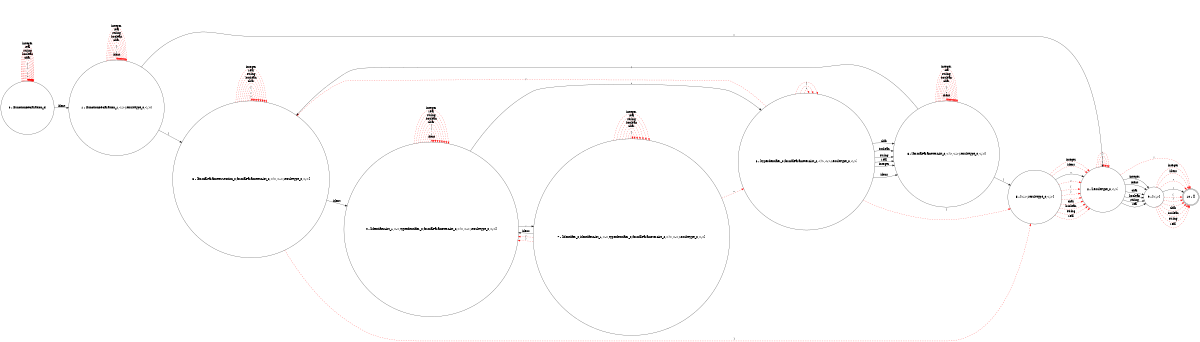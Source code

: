 digraph {
rankdir=LR;
size="8,5";
node [shape = circle, color = black];
0 [label="0 - [functionDeclaration_0]"];
1 [label="1 - [functionDeclaration_1,<:>,resultType_0,<;>]"];
2 [label="2 - [resultType_0,<;>]"];
3 [label="3 - [formalParameterSection_0,formalParameterList_2,<)>,<:>,resultType_0,<;>]"];
4 [label="4 - [identifierList_1,<:>,typeIdentifier_0,formalParameterList_2,<)>,<:>,resultType_0,<;>]"];
5 [label="5 - [<:>,resultType_0,<;>]"];
6 [label="6 - [typeIdentifier_0,formalParameterList_2,<)>,<:>,resultType_0,<;>]"];
7 [label="7 - [identifier_0,identifierList_1,<:>,typeIdentifier_0,formalParameterList_2,<)>,<:>,resultType_0,<;>]"];
8 [label="8 - [formalParameterList_2,<)>,<:>,resultType_0,<;>]"];
9 [label="9 - [<;>]"];
node [shape = doublecircle];
10 [label="10 - []"];
0 -> 1 [ label = "ident", color = "black" ];
0 -> 0 [ label = ":", color = "red", style = dashed ];
0 -> 0 [ label = ";", color = "red", style = dashed ];
0 -> 0 [ label = "(", color = "red", style = dashed ];
0 -> 0 [ label = ")", color = "red", style = dashed ];
0 -> 0 [ label = ",", color = "red", style = dashed ];
0 -> 0 [ label = "char", color = "red", style = dashed ];
0 -> 0 [ label = "boolean", color = "red", style = dashed ];
0 -> 0 [ label = "string", color = "red", style = dashed ];
0 -> 0 [ label = "real", color = "red", style = dashed ];
0 -> 0 [ label = "integer", color = "red", style = dashed ];
1 -> 1 [ label = "ident", color = "red", style = dashed ];
1 -> 2 [ label = ":", color = "black" ];
1 -> 1 [ label = ";", color = "red", style = dashed ];
1 -> 3 [ label = "(", color = "black" ];
1 -> 1 [ label = ")", color = "red", style = dashed ];
1 -> 1 [ label = ",", color = "red", style = dashed ];
1 -> 1 [ label = "char", color = "red", style = dashed ];
1 -> 1 [ label = "boolean", color = "red", style = dashed ];
1 -> 1 [ label = "string", color = "red", style = dashed ];
1 -> 1 [ label = "real", color = "red", style = dashed ];
1 -> 1 [ label = "integer", color = "red", style = dashed ];
2 -> 9 [ label = "ident", color = "black" ];
2 -> 2 [ label = ":", color = "red", style = dashed ];
2 -> 10 [ label = ";", color = "red", style = dashed ];
2 -> 2 [ label = "(", color = "red", style = dashed ];
2 -> 2 [ label = ")", color = "red", style = dashed ];
2 -> 2 [ label = ",", color = "red", style = dashed ];
2 -> 9 [ label = "char", color = "black" ];
2 -> 9 [ label = "boolean", color = "black" ];
2 -> 9 [ label = "string", color = "black" ];
2 -> 9 [ label = "real", color = "black" ];
2 -> 9 [ label = "integer", color = "black" ];
3 -> 4 [ label = "ident", color = "black" ];
3 -> 3 [ label = ":", color = "red", style = dashed ];
3 -> 3 [ label = ";", color = "red", style = dashed ];
3 -> 3 [ label = "(", color = "red", style = dashed ];
3 -> 5 [ label = ")", color = "red", style = dashed ];
3 -> 3 [ label = ",", color = "red", style = dashed ];
3 -> 3 [ label = "char", color = "red", style = dashed ];
3 -> 3 [ label = "boolean", color = "red", style = dashed ];
3 -> 3 [ label = "string", color = "red", style = dashed ];
3 -> 3 [ label = "real", color = "red", style = dashed ];
3 -> 3 [ label = "integer", color = "red", style = dashed ];
4 -> 4 [ label = "ident", color = "red", style = dashed ];
4 -> 6 [ label = ":", color = "black" ];
4 -> 4 [ label = ";", color = "red", style = dashed ];
4 -> 4 [ label = "(", color = "red", style = dashed ];
4 -> 4 [ label = ")", color = "red", style = dashed ];
4 -> 7 [ label = ",", color = "black" ];
4 -> 4 [ label = "char", color = "red", style = dashed ];
4 -> 4 [ label = "boolean", color = "red", style = dashed ];
4 -> 4 [ label = "string", color = "red", style = dashed ];
4 -> 4 [ label = "real", color = "red", style = dashed ];
4 -> 4 [ label = "integer", color = "red", style = dashed ];
5 -> 2 [ label = "ident", color = "red", style = dashed ];
5 -> 2 [ label = ":", color = "black" ];
5 -> 2 [ label = ";", color = "red", style = dashed ];
5 -> 2 [ label = "(", color = "red", style = dashed ];
5 -> 2 [ label = ")", color = "red", style = dashed ];
5 -> 2 [ label = ",", color = "red", style = dashed ];
5 -> 2 [ label = "char", color = "red", style = dashed ];
5 -> 2 [ label = "boolean", color = "red", style = dashed ];
5 -> 2 [ label = "string", color = "red", style = dashed ];
5 -> 2 [ label = "real", color = "red", style = dashed ];
5 -> 2 [ label = "integer", color = "red", style = dashed ];
6 -> 8 [ label = "ident", color = "black" ];
6 -> 6 [ label = ":", color = "red", style = dashed ];
6 -> 3 [ label = ";", color = "red", style = dashed ];
6 -> 6 [ label = "(", color = "red", style = dashed ];
6 -> 5 [ label = ")", color = "red", style = dashed ];
6 -> 6 [ label = ",", color = "red", style = dashed ];
6 -> 8 [ label = "char", color = "black" ];
6 -> 8 [ label = "boolean", color = "black" ];
6 -> 8 [ label = "string", color = "black" ];
6 -> 8 [ label = "real", color = "black" ];
6 -> 8 [ label = "integer", color = "black" ];
7 -> 4 [ label = "ident", color = "black" ];
7 -> 6 [ label = ":", color = "red", style = dashed ];
7 -> 4 [ label = ";", color = "red", style = dashed ];
7 -> 7 [ label = "(", color = "red", style = dashed ];
7 -> 4 [ label = ")", color = "red", style = dashed ];
7 -> 7 [ label = ",", color = "red", style = dashed ];
7 -> 7 [ label = "char", color = "red", style = dashed ];
7 -> 7 [ label = "boolean", color = "red", style = dashed ];
7 -> 7 [ label = "string", color = "red", style = dashed ];
7 -> 7 [ label = "real", color = "red", style = dashed ];
7 -> 7 [ label = "integer", color = "red", style = dashed ];
8 -> 8 [ label = "ident", color = "red", style = dashed ];
8 -> 8 [ label = ":", color = "red", style = dashed ];
8 -> 3 [ label = ";", color = "black" ];
8 -> 8 [ label = "(", color = "red", style = dashed ];
8 -> 5 [ label = ")", color = "black" ];
8 -> 8 [ label = ",", color = "red", style = dashed ];
8 -> 8 [ label = "char", color = "red", style = dashed ];
8 -> 8 [ label = "boolean", color = "red", style = dashed ];
8 -> 8 [ label = "string", color = "red", style = dashed ];
8 -> 8 [ label = "real", color = "red", style = dashed ];
8 -> 8 [ label = "integer", color = "red", style = dashed ];
9 -> 10 [ label = "ident", color = "red", style = dashed ];
9 -> 10 [ label = ":", color = "red", style = dashed ];
9 -> 10 [ label = ";", color = "black" ];
9 -> 10 [ label = "(", color = "red", style = dashed ];
9 -> 10 [ label = ")", color = "red", style = dashed ];
9 -> 10 [ label = ",", color = "red", style = dashed ];
9 -> 10 [ label = "char", color = "red", style = dashed ];
9 -> 10 [ label = "boolean", color = "red", style = dashed ];
9 -> 10 [ label = "string", color = "red", style = dashed ];
9 -> 10 [ label = "real", color = "red", style = dashed ];
9 -> 10 [ label = "integer", color = "red", style = dashed ];
}